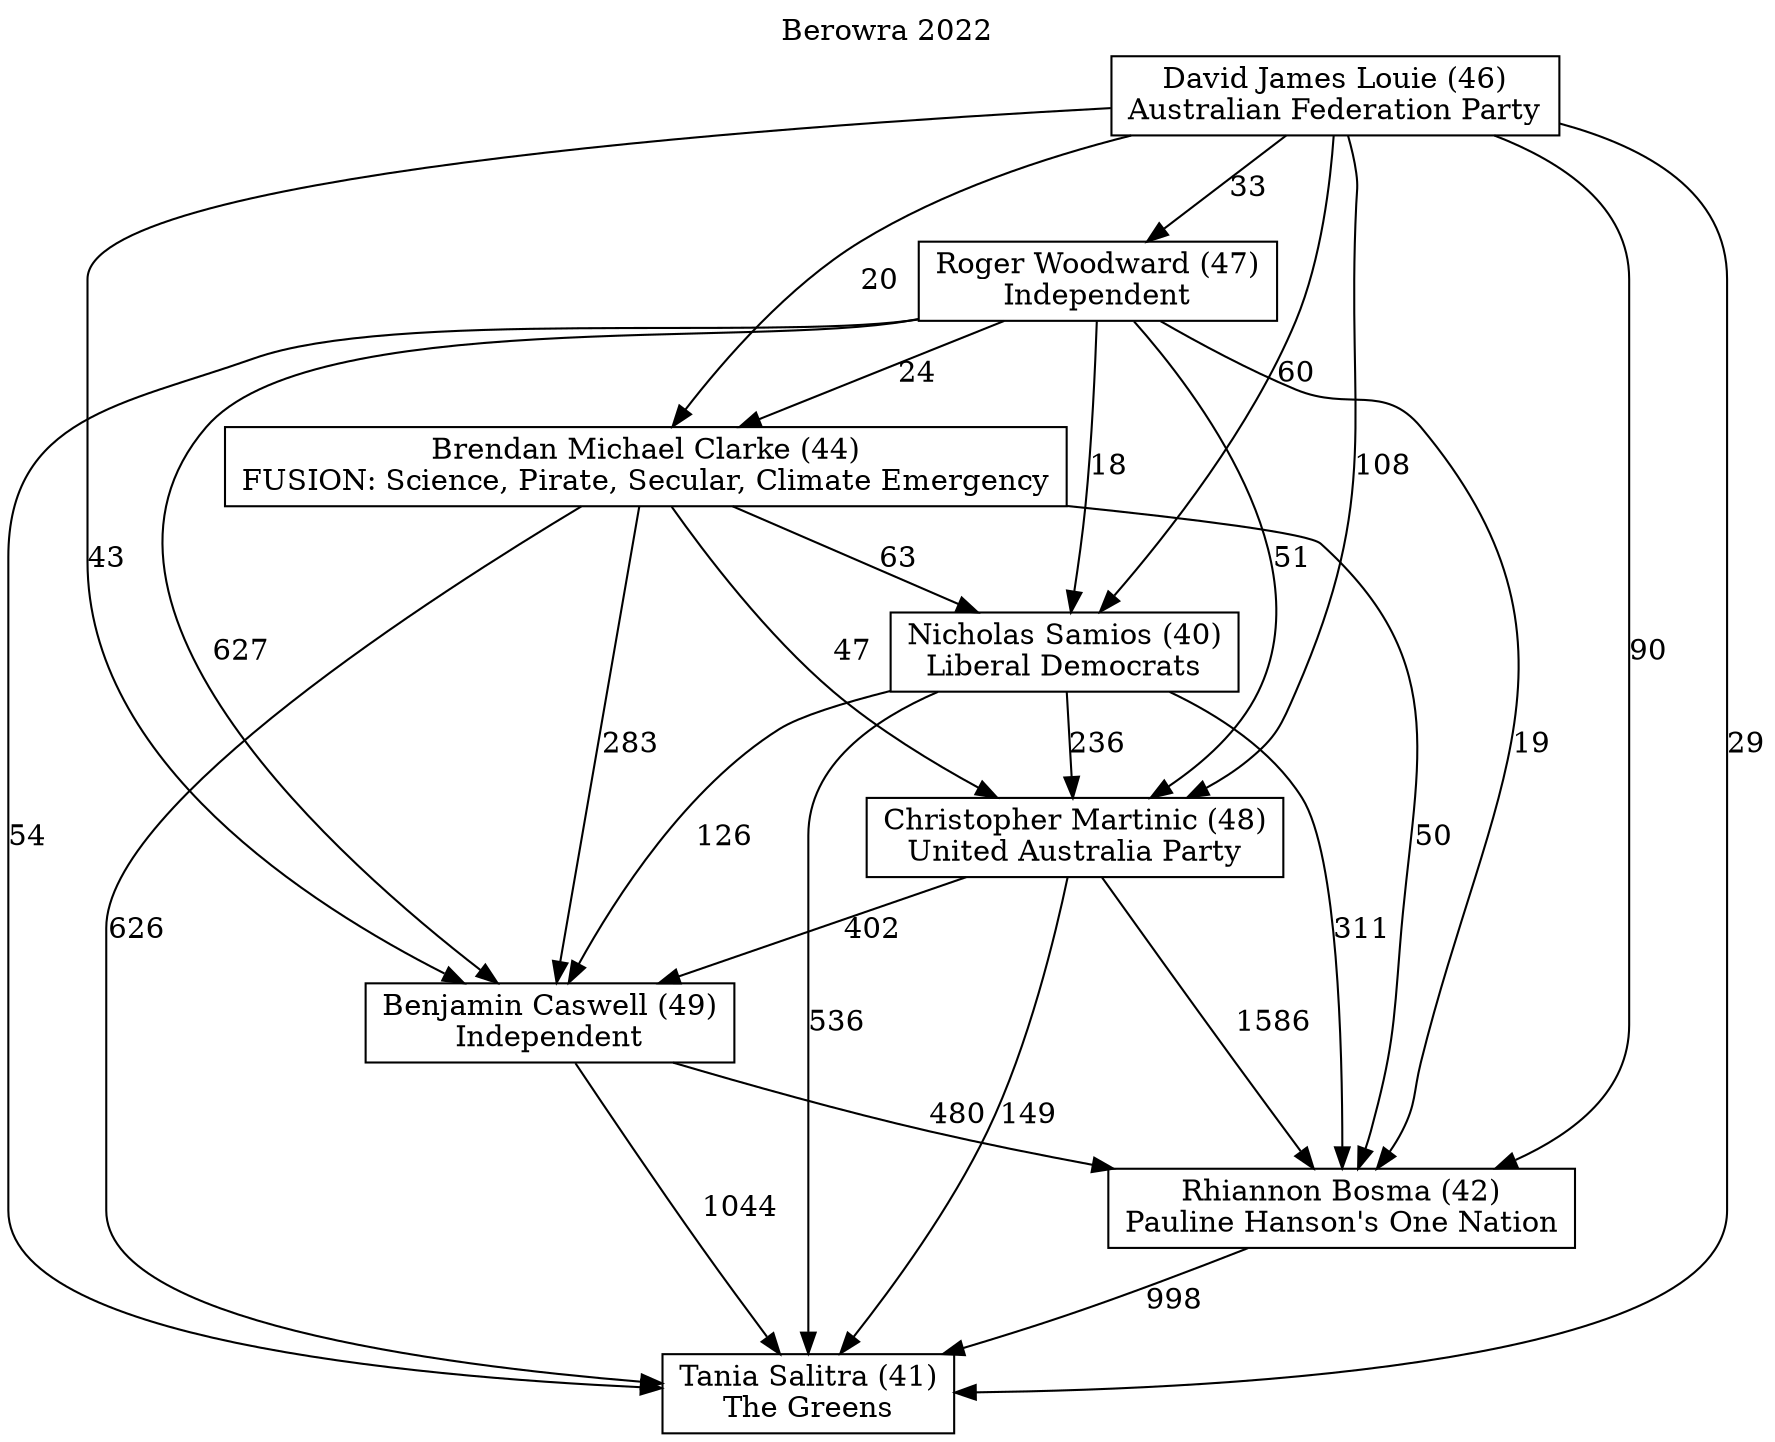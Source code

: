 // House preference flow
digraph "Tania Salitra (41)_Berowra_2022" {
	graph [label="Berowra 2022" labelloc=t mclimit=10]
	node [shape=box]
	"Benjamin Caswell (49)" [label="Benjamin Caswell (49)
Independent"]
	"Brendan Michael Clarke (44)" [label="Brendan Michael Clarke (44)
FUSION: Science, Pirate, Secular, Climate Emergency"]
	"Christopher Martinic (48)" [label="Christopher Martinic (48)
United Australia Party"]
	"David James Louie (46)" [label="David James Louie (46)
Australian Federation Party"]
	"Nicholas Samios (40)" [label="Nicholas Samios (40)
Liberal Democrats"]
	"Rhiannon Bosma (42)" [label="Rhiannon Bosma (42)
Pauline Hanson's One Nation"]
	"Roger Woodward (47)" [label="Roger Woodward (47)
Independent"]
	"Tania Salitra (41)" [label="Tania Salitra (41)
The Greens"]
	"Benjamin Caswell (49)" -> "Rhiannon Bosma (42)" [label=480]
	"Benjamin Caswell (49)" -> "Tania Salitra (41)" [label=1044]
	"Brendan Michael Clarke (44)" -> "Benjamin Caswell (49)" [label=283]
	"Brendan Michael Clarke (44)" -> "Christopher Martinic (48)" [label=47]
	"Brendan Michael Clarke (44)" -> "Nicholas Samios (40)" [label=63]
	"Brendan Michael Clarke (44)" -> "Rhiannon Bosma (42)" [label=50]
	"Brendan Michael Clarke (44)" -> "Tania Salitra (41)" [label=626]
	"Christopher Martinic (48)" -> "Benjamin Caswell (49)" [label=402]
	"Christopher Martinic (48)" -> "Rhiannon Bosma (42)" [label=1586]
	"Christopher Martinic (48)" -> "Tania Salitra (41)" [label=149]
	"David James Louie (46)" -> "Benjamin Caswell (49)" [label=43]
	"David James Louie (46)" -> "Brendan Michael Clarke (44)" [label=20]
	"David James Louie (46)" -> "Christopher Martinic (48)" [label=108]
	"David James Louie (46)" -> "Nicholas Samios (40)" [label=60]
	"David James Louie (46)" -> "Rhiannon Bosma (42)" [label=90]
	"David James Louie (46)" -> "Roger Woodward (47)" [label=33]
	"David James Louie (46)" -> "Tania Salitra (41)" [label=29]
	"Nicholas Samios (40)" -> "Benjamin Caswell (49)" [label=126]
	"Nicholas Samios (40)" -> "Christopher Martinic (48)" [label=236]
	"Nicholas Samios (40)" -> "Rhiannon Bosma (42)" [label=311]
	"Nicholas Samios (40)" -> "Tania Salitra (41)" [label=536]
	"Rhiannon Bosma (42)" -> "Tania Salitra (41)" [label=998]
	"Roger Woodward (47)" -> "Benjamin Caswell (49)" [label=627]
	"Roger Woodward (47)" -> "Brendan Michael Clarke (44)" [label=24]
	"Roger Woodward (47)" -> "Christopher Martinic (48)" [label=51]
	"Roger Woodward (47)" -> "Nicholas Samios (40)" [label=18]
	"Roger Woodward (47)" -> "Rhiannon Bosma (42)" [label=19]
	"Roger Woodward (47)" -> "Tania Salitra (41)" [label=54]
}

